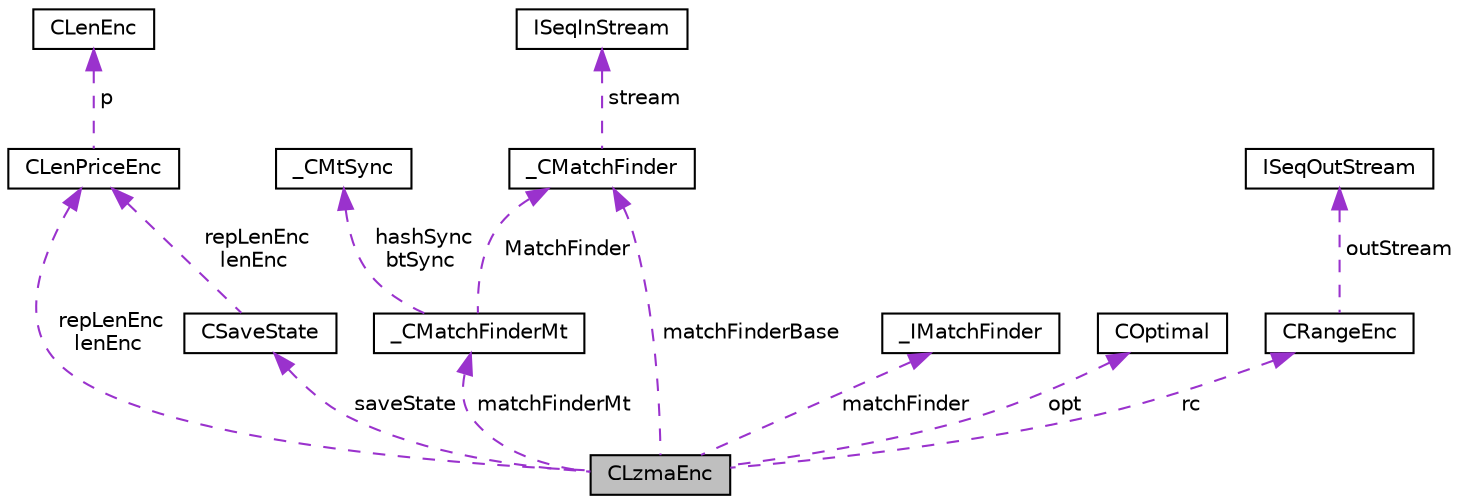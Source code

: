 digraph G
{
  edge [fontname="Helvetica",fontsize="10",labelfontname="Helvetica",labelfontsize="10"];
  node [fontname="Helvetica",fontsize="10",shape=record];
  Node1 [label="CLzmaEnc",height=0.2,width=0.4,color="black", fillcolor="grey75", style="filled" fontcolor="black"];
  Node2 -> Node1 [dir="back",color="darkorchid3",fontsize="10",style="dashed",label=" saveState" ,fontname="Helvetica"];
  Node2 [label="CSaveState",height=0.2,width=0.4,color="black", fillcolor="white", style="filled",URL="$struct_c_save_state.html"];
  Node3 -> Node2 [dir="back",color="darkorchid3",fontsize="10",style="dashed",label=" repLenEnc\nlenEnc" ,fontname="Helvetica"];
  Node3 [label="CLenPriceEnc",height=0.2,width=0.4,color="black", fillcolor="white", style="filled",URL="$struct_c_len_price_enc.html"];
  Node4 -> Node3 [dir="back",color="darkorchid3",fontsize="10",style="dashed",label=" p" ,fontname="Helvetica"];
  Node4 [label="CLenEnc",height=0.2,width=0.4,color="black", fillcolor="white", style="filled",URL="$struct_c_len_enc.html"];
  Node3 -> Node1 [dir="back",color="darkorchid3",fontsize="10",style="dashed",label=" repLenEnc\nlenEnc" ,fontname="Helvetica"];
  Node5 -> Node1 [dir="back",color="darkorchid3",fontsize="10",style="dashed",label=" matchFinderBase" ,fontname="Helvetica"];
  Node5 [label="_CMatchFinder",height=0.2,width=0.4,color="black", fillcolor="white", style="filled",URL="$struct___c_match_finder.html"];
  Node6 -> Node5 [dir="back",color="darkorchid3",fontsize="10",style="dashed",label=" stream" ,fontname="Helvetica"];
  Node6 [label="ISeqInStream",height=0.2,width=0.4,color="black", fillcolor="white", style="filled",URL="$struct_i_seq_in_stream.html"];
  Node7 -> Node1 [dir="back",color="darkorchid3",fontsize="10",style="dashed",label=" matchFinderMt" ,fontname="Helvetica"];
  Node7 [label="_CMatchFinderMt",height=0.2,width=0.4,color="black", fillcolor="white", style="filled",URL="$struct___c_match_finder_mt.html"];
  Node8 -> Node7 [dir="back",color="darkorchid3",fontsize="10",style="dashed",label=" hashSync\nbtSync" ,fontname="Helvetica"];
  Node8 [label="_CMtSync",height=0.2,width=0.4,color="black", fillcolor="white", style="filled",URL="$struct___c_mt_sync.html"];
  Node5 -> Node7 [dir="back",color="darkorchid3",fontsize="10",style="dashed",label=" MatchFinder" ,fontname="Helvetica"];
  Node9 -> Node1 [dir="back",color="darkorchid3",fontsize="10",style="dashed",label=" matchFinder" ,fontname="Helvetica"];
  Node9 [label="_IMatchFinder",height=0.2,width=0.4,color="black", fillcolor="white", style="filled",URL="$struct___i_match_finder.html"];
  Node10 -> Node1 [dir="back",color="darkorchid3",fontsize="10",style="dashed",label=" opt" ,fontname="Helvetica"];
  Node10 [label="COptimal",height=0.2,width=0.4,color="black", fillcolor="white", style="filled",URL="$struct_c_optimal.html"];
  Node11 -> Node1 [dir="back",color="darkorchid3",fontsize="10",style="dashed",label=" rc" ,fontname="Helvetica"];
  Node11 [label="CRangeEnc",height=0.2,width=0.4,color="black", fillcolor="white", style="filled",URL="$struct_c_range_enc.html"];
  Node12 -> Node11 [dir="back",color="darkorchid3",fontsize="10",style="dashed",label=" outStream" ,fontname="Helvetica"];
  Node12 [label="ISeqOutStream",height=0.2,width=0.4,color="black", fillcolor="white", style="filled",URL="$struct_i_seq_out_stream.html"];
}
